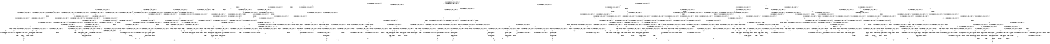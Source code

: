 digraph BCG {
size = "7, 10.5";
center = TRUE;
node [shape = circle];
0 [peripheries = 2];
0 -> 1 [label = "EX !0 !ATOMIC_EXCH_BRANCH (1, +1, TRUE, +0, 2, TRUE) !{0, 1, 2}"];
0 -> 2 [label = "EX !2 !ATOMIC_EXCH_BRANCH (1, +0, TRUE, +0, 1, TRUE) !{0, 1, 2}"];
0 -> 3 [label = "EX !1 !ATOMIC_EXCH_BRANCH (1, +1, TRUE, +0, 3, TRUE) !{0, 1, 2}"];
0 -> 4 [label = "EX !0 !ATOMIC_EXCH_BRANCH (1, +1, TRUE, +0, 2, TRUE) !{0, 1, 2}"];
1 -> 5 [label = "EX !2 !ATOMIC_EXCH_BRANCH (1, +0, TRUE, +0, 1, FALSE) !{0, 1, 2}"];
1 -> 6 [label = "EX !1 !ATOMIC_EXCH_BRANCH (1, +1, TRUE, +0, 3, FALSE) !{0, 1, 2}"];
1 -> 7 [label = "TERMINATE !0"];
2 -> 2 [label = "EX !2 !ATOMIC_EXCH_BRANCH (1, +0, TRUE, +0, 1, TRUE) !{0, 1, 2}"];
2 -> 8 [label = "EX !0 !ATOMIC_EXCH_BRANCH (1, +1, TRUE, +0, 2, TRUE) !{0, 1, 2}"];
2 -> 9 [label = "EX !1 !ATOMIC_EXCH_BRANCH (1, +1, TRUE, +0, 3, TRUE) !{0, 1, 2}"];
2 -> 10 [label = "EX !0 !ATOMIC_EXCH_BRANCH (1, +1, TRUE, +0, 2, TRUE) !{0, 1, 2}"];
3 -> 11 [label = "EX !0 !ATOMIC_EXCH_BRANCH (1, +1, TRUE, +0, 2, FALSE) !{0, 1, 2}"];
3 -> 12 [label = "EX !2 !ATOMIC_EXCH_BRANCH (1, +0, TRUE, +0, 1, FALSE) !{0, 1, 2}"];
3 -> 13 [label = "TERMINATE !1"];
3 -> 14 [label = "EX !0 !ATOMIC_EXCH_BRANCH (1, +1, TRUE, +0, 2, FALSE) !{0, 1, 2}"];
4 -> 15 [label = "EX !1 !ATOMIC_EXCH_BRANCH (1, +1, TRUE, +0, 3, FALSE) !{0, 1, 2}"];
4 -> 16 [label = "EX !2 !ATOMIC_EXCH_BRANCH (1, +0, TRUE, +0, 1, FALSE) !{0, 1, 2}"];
4 -> 17 [label = "EX !1 !ATOMIC_EXCH_BRANCH (1, +1, TRUE, +0, 3, FALSE) !{0, 1, 2}"];
4 -> 18 [label = "TERMINATE !0"];
5 -> 19 [label = "EX !1 !ATOMIC_EXCH_BRANCH (1, +1, TRUE, +0, 3, TRUE) !{0, 1, 2}"];
5 -> 20 [label = "TERMINATE !0"];
5 -> 21 [label = "TERMINATE !2"];
6 -> 22 [label = "EX !1 !ATOMIC_EXCH_BRANCH (1, +0, TRUE, +1, 1, TRUE) !{0, 1, 2}"];
6 -> 23 [label = "EX !2 !ATOMIC_EXCH_BRANCH (1, +0, TRUE, +0, 1, FALSE) !{0, 1, 2}"];
6 -> 24 [label = "TERMINATE !0"];
7 -> 25 [label = "EX !2 !ATOMIC_EXCH_BRANCH (1, +0, TRUE, +0, 1, FALSE) !{1, 2}"];
7 -> 26 [label = "EX !1 !ATOMIC_EXCH_BRANCH (1, +1, TRUE, +0, 3, FALSE) !{1, 2}"];
7 -> 27 [label = "EX !1 !ATOMIC_EXCH_BRANCH (1, +1, TRUE, +0, 3, FALSE) !{1, 2}"];
8 -> 5 [label = "EX !2 !ATOMIC_EXCH_BRANCH (1, +0, TRUE, +0, 1, FALSE) !{0, 1, 2}"];
8 -> 28 [label = "EX !1 !ATOMIC_EXCH_BRANCH (1, +1, TRUE, +0, 3, FALSE) !{0, 1, 2}"];
8 -> 29 [label = "TERMINATE !0"];
9 -> 12 [label = "EX !2 !ATOMIC_EXCH_BRANCH (1, +0, TRUE, +0, 1, FALSE) !{0, 1, 2}"];
9 -> 30 [label = "EX !0 !ATOMIC_EXCH_BRANCH (1, +1, TRUE, +0, 2, FALSE) !{0, 1, 2}"];
9 -> 31 [label = "TERMINATE !1"];
9 -> 32 [label = "EX !0 !ATOMIC_EXCH_BRANCH (1, +1, TRUE, +0, 2, FALSE) !{0, 1, 2}"];
10 -> 33 [label = "EX !1 !ATOMIC_EXCH_BRANCH (1, +1, TRUE, +0, 3, FALSE) !{0, 1, 2}"];
10 -> 16 [label = "EX !2 !ATOMIC_EXCH_BRANCH (1, +0, TRUE, +0, 1, FALSE) !{0, 1, 2}"];
10 -> 34 [label = "EX !1 !ATOMIC_EXCH_BRANCH (1, +1, TRUE, +0, 3, FALSE) !{0, 1, 2}"];
10 -> 35 [label = "TERMINATE !0"];
11 -> 36 [label = "EX !2 !ATOMIC_EXCH_BRANCH (1, +0, TRUE, +0, 1, FALSE) !{0, 1, 2}"];
11 -> 37 [label = "TERMINATE !0"];
11 -> 38 [label = "TERMINATE !1"];
12 -> 19 [label = "EX !0 !ATOMIC_EXCH_BRANCH (1, +1, TRUE, +0, 2, TRUE) !{0, 1, 2}"];
12 -> 39 [label = "TERMINATE !2"];
12 -> 40 [label = "TERMINATE !1"];
12 -> 41 [label = "EX !0 !ATOMIC_EXCH_BRANCH (1, +1, TRUE, +0, 2, TRUE) !{0, 1, 2}"];
13 -> 42 [label = "EX !0 !ATOMIC_EXCH_BRANCH (1, +1, TRUE, +0, 2, FALSE) !{0, 2}"];
13 -> 43 [label = "EX !2 !ATOMIC_EXCH_BRANCH (1, +0, TRUE, +0, 1, FALSE) !{0, 2}"];
13 -> 44 [label = "EX !0 !ATOMIC_EXCH_BRANCH (1, +1, TRUE, +0, 2, FALSE) !{0, 2}"];
14 -> 45 [label = "EX !2 !ATOMIC_EXCH_BRANCH (1, +0, TRUE, +0, 1, FALSE) !{0, 1, 2}"];
14 -> 46 [label = "TERMINATE !0"];
14 -> 47 [label = "TERMINATE !1"];
15 -> 48 [label = "EX !2 !ATOMIC_EXCH_BRANCH (1, +0, TRUE, +0, 1, FALSE) !{0, 1, 2}"];
15 -> 49 [label = "EX !1 !ATOMIC_EXCH_BRANCH (1, +0, TRUE, +1, 1, TRUE) !{0, 1, 2}"];
15 -> 50 [label = "EX !2 !ATOMIC_EXCH_BRANCH (1, +0, TRUE, +0, 1, FALSE) !{0, 1, 2}"];
15 -> 51 [label = "TERMINATE !0"];
16 -> 52 [label = "EX !1 !ATOMIC_EXCH_BRANCH (1, +1, TRUE, +0, 3, TRUE) !{0, 1, 2}"];
16 -> 41 [label = "EX !1 !ATOMIC_EXCH_BRANCH (1, +1, TRUE, +0, 3, TRUE) !{0, 1, 2}"];
16 -> 53 [label = "TERMINATE !0"];
16 -> 54 [label = "TERMINATE !2"];
17 -> 49 [label = "EX !1 !ATOMIC_EXCH_BRANCH (1, +0, TRUE, +1, 1, TRUE) !{0, 1, 2}"];
17 -> 55 [label = "EX !1 !ATOMIC_EXCH_BRANCH (1, +0, TRUE, +1, 1, TRUE) !{0, 1, 2}"];
17 -> 56 [label = "EX !2 !ATOMIC_EXCH_BRANCH (1, +0, TRUE, +0, 1, FALSE) !{0, 1, 2}"];
17 -> 57 [label = "TERMINATE !0"];
18 -> 58 [label = "EX !2 !ATOMIC_EXCH_BRANCH (1, +0, TRUE, +0, 1, FALSE) !{1, 2}"];
18 -> 59 [label = "EX !1 !ATOMIC_EXCH_BRANCH (1, +1, TRUE, +0, 3, FALSE) !{1, 2}"];
19 -> 60 [label = "TERMINATE !0"];
19 -> 61 [label = "TERMINATE !2"];
19 -> 62 [label = "TERMINATE !1"];
20 -> 63 [label = "EX !1 !ATOMIC_EXCH_BRANCH (1, +1, TRUE, +0, 3, TRUE) !{1, 2}"];
20 -> 64 [label = "TERMINATE !2"];
20 -> 65 [label = "EX !1 !ATOMIC_EXCH_BRANCH (1, +1, TRUE, +0, 3, TRUE) !{1, 2}"];
21 -> 66 [label = "EX !1 !ATOMIC_EXCH_BRANCH (1, +1, TRUE, +0, 3, TRUE) !{0, 1}"];
21 -> 64 [label = "TERMINATE !0"];
22 -> 67 [label = "EX !1 !ATOMIC_EXCH_BRANCH (1, +1, TRUE, +0, 3, TRUE) !{0, 1, 2}"];
22 -> 68 [label = "EX !2 !ATOMIC_EXCH_BRANCH (1, +0, TRUE, +0, 1, TRUE) !{0, 1, 2}"];
22 -> 69 [label = "TERMINATE !0"];
23 -> 70 [label = "EX !1 !ATOMIC_EXCH_BRANCH (1, +0, TRUE, +1, 1, FALSE) !{0, 1, 2}"];
23 -> 71 [label = "TERMINATE !0"];
23 -> 72 [label = "TERMINATE !2"];
24 -> 73 [label = "EX !1 !ATOMIC_EXCH_BRANCH (1, +0, TRUE, +1, 1, TRUE) !{1, 2}"];
24 -> 74 [label = "EX !2 !ATOMIC_EXCH_BRANCH (1, +0, TRUE, +0, 1, FALSE) !{1, 2}"];
24 -> 75 [label = "EX !1 !ATOMIC_EXCH_BRANCH (1, +0, TRUE, +1, 1, TRUE) !{1, 2}"];
25 -> 63 [label = "EX !1 !ATOMIC_EXCH_BRANCH (1, +1, TRUE, +0, 3, TRUE) !{1, 2}"];
25 -> 64 [label = "TERMINATE !2"];
25 -> 65 [label = "EX !1 !ATOMIC_EXCH_BRANCH (1, +1, TRUE, +0, 3, TRUE) !{1, 2}"];
26 -> 73 [label = "EX !1 !ATOMIC_EXCH_BRANCH (1, +0, TRUE, +1, 1, TRUE) !{1, 2}"];
26 -> 74 [label = "EX !2 !ATOMIC_EXCH_BRANCH (1, +0, TRUE, +0, 1, FALSE) !{1, 2}"];
26 -> 75 [label = "EX !1 !ATOMIC_EXCH_BRANCH (1, +0, TRUE, +1, 1, TRUE) !{1, 2}"];
27 -> 76 [label = "EX !2 !ATOMIC_EXCH_BRANCH (1, +0, TRUE, +0, 1, FALSE) !{1, 2}"];
27 -> 75 [label = "EX !1 !ATOMIC_EXCH_BRANCH (1, +0, TRUE, +1, 1, TRUE) !{1, 2}"];
27 -> 77 [label = "EX !2 !ATOMIC_EXCH_BRANCH (1, +0, TRUE, +0, 1, FALSE) !{1, 2}"];
28 -> 78 [label = "EX !1 !ATOMIC_EXCH_BRANCH (1, +0, TRUE, +1, 1, TRUE) !{0, 1, 2}"];
28 -> 23 [label = "EX !2 !ATOMIC_EXCH_BRANCH (1, +0, TRUE, +0, 1, FALSE) !{0, 1, 2}"];
28 -> 79 [label = "TERMINATE !0"];
29 -> 25 [label = "EX !2 !ATOMIC_EXCH_BRANCH (1, +0, TRUE, +0, 1, FALSE) !{1, 2}"];
29 -> 80 [label = "EX !1 !ATOMIC_EXCH_BRANCH (1, +1, TRUE, +0, 3, FALSE) !{1, 2}"];
29 -> 81 [label = "EX !1 !ATOMIC_EXCH_BRANCH (1, +1, TRUE, +0, 3, FALSE) !{1, 2}"];
30 -> 36 [label = "EX !2 !ATOMIC_EXCH_BRANCH (1, +0, TRUE, +0, 1, FALSE) !{0, 1, 2}"];
30 -> 82 [label = "TERMINATE !0"];
30 -> 83 [label = "TERMINATE !1"];
31 -> 43 [label = "EX !2 !ATOMIC_EXCH_BRANCH (1, +0, TRUE, +0, 1, FALSE) !{0, 2}"];
31 -> 84 [label = "EX !0 !ATOMIC_EXCH_BRANCH (1, +1, TRUE, +0, 2, FALSE) !{0, 2}"];
31 -> 85 [label = "EX !0 !ATOMIC_EXCH_BRANCH (1, +1, TRUE, +0, 2, FALSE) !{0, 2}"];
32 -> 45 [label = "EX !2 !ATOMIC_EXCH_BRANCH (1, +0, TRUE, +0, 1, FALSE) !{0, 1, 2}"];
32 -> 86 [label = "TERMINATE !0"];
32 -> 87 [label = "TERMINATE !1"];
33 -> 48 [label = "EX !2 !ATOMIC_EXCH_BRANCH (1, +0, TRUE, +0, 1, FALSE) !{0, 1, 2}"];
33 -> 88 [label = "EX !1 !ATOMIC_EXCH_BRANCH (1, +0, TRUE, +1, 1, TRUE) !{0, 1, 2}"];
33 -> 50 [label = "EX !2 !ATOMIC_EXCH_BRANCH (1, +0, TRUE, +0, 1, FALSE) !{0, 1, 2}"];
33 -> 89 [label = "TERMINATE !0"];
34 -> 88 [label = "EX !1 !ATOMIC_EXCH_BRANCH (1, +0, TRUE, +1, 1, TRUE) !{0, 1, 2}"];
34 -> 90 [label = "EX !1 !ATOMIC_EXCH_BRANCH (1, +0, TRUE, +1, 1, TRUE) !{0, 1, 2}"];
34 -> 56 [label = "EX !2 !ATOMIC_EXCH_BRANCH (1, +0, TRUE, +0, 1, FALSE) !{0, 1, 2}"];
34 -> 91 [label = "TERMINATE !0"];
35 -> 58 [label = "EX !2 !ATOMIC_EXCH_BRANCH (1, +0, TRUE, +0, 1, FALSE) !{1, 2}"];
35 -> 92 [label = "EX !1 !ATOMIC_EXCH_BRANCH (1, +1, TRUE, +0, 3, FALSE) !{1, 2}"];
36 -> 93 [label = "TERMINATE !0"];
36 -> 94 [label = "TERMINATE !2"];
36 -> 95 [label = "TERMINATE !1"];
37 -> 96 [label = "EX !2 !ATOMIC_EXCH_BRANCH (1, +0, TRUE, +0, 1, FALSE) !{1, 2}"];
37 -> 97 [label = "TERMINATE !1"];
38 -> 98 [label = "EX !2 !ATOMIC_EXCH_BRANCH (1, +0, TRUE, +0, 1, FALSE) !{0, 2}"];
38 -> 97 [label = "TERMINATE !0"];
39 -> 66 [label = "EX !0 !ATOMIC_EXCH_BRANCH (1, +1, TRUE, +0, 2, TRUE) !{0, 1}"];
39 -> 99 [label = "TERMINATE !1"];
39 -> 100 [label = "EX !0 !ATOMIC_EXCH_BRANCH (1, +1, TRUE, +0, 2, TRUE) !{0, 1}"];
40 -> 101 [label = "EX !0 !ATOMIC_EXCH_BRANCH (1, +1, TRUE, +0, 2, TRUE) !{0, 2}"];
40 -> 99 [label = "TERMINATE !2"];
40 -> 102 [label = "EX !0 !ATOMIC_EXCH_BRANCH (1, +1, TRUE, +0, 2, TRUE) !{0, 2}"];
41 -> 103 [label = "TERMINATE !0"];
41 -> 104 [label = "TERMINATE !2"];
41 -> 105 [label = "TERMINATE !1"];
42 -> 98 [label = "EX !2 !ATOMIC_EXCH_BRANCH (1, +0, TRUE, +0, 1, FALSE) !{0, 2}"];
42 -> 97 [label = "TERMINATE !0"];
43 -> 101 [label = "EX !0 !ATOMIC_EXCH_BRANCH (1, +1, TRUE, +0, 2, TRUE) !{0, 2}"];
43 -> 99 [label = "TERMINATE !2"];
43 -> 102 [label = "EX !0 !ATOMIC_EXCH_BRANCH (1, +1, TRUE, +0, 2, TRUE) !{0, 2}"];
44 -> 106 [label = "EX !2 !ATOMIC_EXCH_BRANCH (1, +0, TRUE, +0, 1, FALSE) !{0, 2}"];
44 -> 107 [label = "EX !2 !ATOMIC_EXCH_BRANCH (1, +0, TRUE, +0, 1, FALSE) !{0, 2}"];
44 -> 108 [label = "TERMINATE !0"];
45 -> 109 [label = "TERMINATE !0"];
45 -> 110 [label = "TERMINATE !2"];
45 -> 111 [label = "TERMINATE !1"];
46 -> 112 [label = "EX !2 !ATOMIC_EXCH_BRANCH (1, +0, TRUE, +0, 1, FALSE) !{1, 2}"];
46 -> 113 [label = "TERMINATE !1"];
47 -> 114 [label = "EX !2 !ATOMIC_EXCH_BRANCH (1, +0, TRUE, +0, 1, FALSE) !{0, 2}"];
47 -> 113 [label = "TERMINATE !0"];
48 -> 115 [label = "EX !1 !ATOMIC_EXCH_BRANCH (1, +0, TRUE, +1, 1, FALSE) !{0, 1, 2}"];
48 -> 116 [label = "TERMINATE !0"];
48 -> 117 [label = "TERMINATE !2"];
49 -> 118 [label = "EX !2 !ATOMIC_EXCH_BRANCH (1, +0, TRUE, +0, 1, TRUE) !{0, 1, 2}"];
49 -> 119 [label = "EX !1 !ATOMIC_EXCH_BRANCH (1, +1, TRUE, +0, 3, TRUE) !{0, 1, 2}"];
49 -> 120 [label = "EX !2 !ATOMIC_EXCH_BRANCH (1, +0, TRUE, +0, 1, TRUE) !{0, 1, 2}"];
49 -> 121 [label = "TERMINATE !0"];
50 -> 122 [label = "EX !1 !ATOMIC_EXCH_BRANCH (1, +0, TRUE, +1, 1, FALSE) !{0, 1, 2}"];
50 -> 123 [label = "TERMINATE !0"];
50 -> 124 [label = "TERMINATE !2"];
51 -> 125 [label = "EX !1 !ATOMIC_EXCH_BRANCH (1, +0, TRUE, +1, 1, TRUE) !{1, 2}"];
51 -> 126 [label = "EX !2 !ATOMIC_EXCH_BRANCH (1, +0, TRUE, +0, 1, FALSE) !{1, 2}"];
52 -> 127 [label = "TERMINATE !0"];
52 -> 128 [label = "TERMINATE !2"];
52 -> 129 [label = "TERMINATE !1"];
53 -> 130 [label = "EX !1 !ATOMIC_EXCH_BRANCH (1, +1, TRUE, +0, 3, TRUE) !{1, 2}"];
53 -> 131 [label = "TERMINATE !2"];
54 -> 132 [label = "EX !1 !ATOMIC_EXCH_BRANCH (1, +1, TRUE, +0, 3, TRUE) !{0, 1}"];
54 -> 131 [label = "TERMINATE !0"];
55 -> 119 [label = "EX !1 !ATOMIC_EXCH_BRANCH (1, +1, TRUE, +0, 3, TRUE) !{0, 1, 2}"];
55 -> 133 [label = "EX !1 !ATOMIC_EXCH_BRANCH (1, +1, TRUE, +0, 3, TRUE) !{0, 1, 2}"];
55 -> 134 [label = "EX !2 !ATOMIC_EXCH_BRANCH (1, +0, TRUE, +0, 1, TRUE) !{0, 1, 2}"];
55 -> 135 [label = "TERMINATE !0"];
56 -> 122 [label = "EX !1 !ATOMIC_EXCH_BRANCH (1, +0, TRUE, +1, 1, FALSE) !{0, 1, 2}"];
56 -> 136 [label = "EX !1 !ATOMIC_EXCH_BRANCH (1, +0, TRUE, +1, 1, FALSE) !{0, 1, 2}"];
56 -> 137 [label = "TERMINATE !0"];
56 -> 138 [label = "TERMINATE !2"];
57 -> 139 [label = "EX !1 !ATOMIC_EXCH_BRANCH (1, +0, TRUE, +1, 1, TRUE) !{1, 2}"];
57 -> 140 [label = "EX !2 !ATOMIC_EXCH_BRANCH (1, +0, TRUE, +0, 1, FALSE) !{1, 2}"];
58 -> 130 [label = "EX !1 !ATOMIC_EXCH_BRANCH (1, +1, TRUE, +0, 3, TRUE) !{1, 2}"];
58 -> 131 [label = "TERMINATE !2"];
59 -> 139 [label = "EX !1 !ATOMIC_EXCH_BRANCH (1, +0, TRUE, +1, 1, TRUE) !{1, 2}"];
59 -> 140 [label = "EX !2 !ATOMIC_EXCH_BRANCH (1, +0, TRUE, +0, 1, FALSE) !{1, 2}"];
60 -> 141 [label = "TERMINATE !2"];
60 -> 142 [label = "TERMINATE !1"];
61 -> 141 [label = "TERMINATE !0"];
61 -> 143 [label = "TERMINATE !1"];
62 -> 142 [label = "TERMINATE !0"];
62 -> 143 [label = "TERMINATE !2"];
63 -> 141 [label = "TERMINATE !2"];
63 -> 142 [label = "TERMINATE !1"];
64 -> 144 [label = "EX !1 !ATOMIC_EXCH_BRANCH (1, +1, TRUE, +0, 3, TRUE) !{1}"];
64 -> 145 [label = "EX !1 !ATOMIC_EXCH_BRANCH (1, +1, TRUE, +0, 3, TRUE) !{1}"];
65 -> 146 [label = "TERMINATE !2"];
65 -> 147 [label = "TERMINATE !1"];
66 -> 141 [label = "TERMINATE !0"];
66 -> 143 [label = "TERMINATE !1"];
67 -> 36 [label = "EX !2 !ATOMIC_EXCH_BRANCH (1, +0, TRUE, +0, 1, FALSE) !{0, 1, 2}"];
67 -> 37 [label = "TERMINATE !0"];
67 -> 38 [label = "TERMINATE !1"];
68 -> 148 [label = "EX !1 !ATOMIC_EXCH_BRANCH (1, +1, TRUE, +0, 3, TRUE) !{0, 1, 2}"];
68 -> 68 [label = "EX !2 !ATOMIC_EXCH_BRANCH (1, +0, TRUE, +0, 1, TRUE) !{0, 1, 2}"];
68 -> 149 [label = "TERMINATE !0"];
69 -> 150 [label = "EX !1 !ATOMIC_EXCH_BRANCH (1, +1, TRUE, +0, 3, TRUE) !{1, 2}"];
69 -> 151 [label = "EX !2 !ATOMIC_EXCH_BRANCH (1, +0, TRUE, +0, 1, TRUE) !{1, 2}"];
69 -> 152 [label = "EX !1 !ATOMIC_EXCH_BRANCH (1, +1, TRUE, +0, 3, TRUE) !{1, 2}"];
70 -> 93 [label = "TERMINATE !0"];
70 -> 94 [label = "TERMINATE !2"];
70 -> 95 [label = "TERMINATE !1"];
71 -> 153 [label = "EX !1 !ATOMIC_EXCH_BRANCH (1, +0, TRUE, +1, 1, FALSE) !{1, 2}"];
71 -> 154 [label = "TERMINATE !2"];
71 -> 155 [label = "EX !1 !ATOMIC_EXCH_BRANCH (1, +0, TRUE, +1, 1, FALSE) !{1, 2}"];
72 -> 156 [label = "EX !1 !ATOMIC_EXCH_BRANCH (1, +0, TRUE, +1, 1, FALSE) !{0, 1}"];
72 -> 154 [label = "TERMINATE !0"];
73 -> 150 [label = "EX !1 !ATOMIC_EXCH_BRANCH (1, +1, TRUE, +0, 3, TRUE) !{1, 2}"];
73 -> 151 [label = "EX !2 !ATOMIC_EXCH_BRANCH (1, +0, TRUE, +0, 1, TRUE) !{1, 2}"];
73 -> 152 [label = "EX !1 !ATOMIC_EXCH_BRANCH (1, +1, TRUE, +0, 3, TRUE) !{1, 2}"];
74 -> 153 [label = "EX !1 !ATOMIC_EXCH_BRANCH (1, +0, TRUE, +1, 1, FALSE) !{1, 2}"];
74 -> 154 [label = "TERMINATE !2"];
74 -> 155 [label = "EX !1 !ATOMIC_EXCH_BRANCH (1, +0, TRUE, +1, 1, FALSE) !{1, 2}"];
75 -> 157 [label = "EX !2 !ATOMIC_EXCH_BRANCH (1, +0, TRUE, +0, 1, TRUE) !{1, 2}"];
75 -> 152 [label = "EX !1 !ATOMIC_EXCH_BRANCH (1, +1, TRUE, +0, 3, TRUE) !{1, 2}"];
75 -> 158 [label = "EX !2 !ATOMIC_EXCH_BRANCH (1, +0, TRUE, +0, 1, TRUE) !{1, 2}"];
76 -> 159 [label = "EX !1 !ATOMIC_EXCH_BRANCH (1, +0, TRUE, +1, 1, FALSE) !{1, 2}"];
76 -> 160 [label = "TERMINATE !2"];
76 -> 155 [label = "EX !1 !ATOMIC_EXCH_BRANCH (1, +0, TRUE, +1, 1, FALSE) !{1, 2}"];
77 -> 155 [label = "EX !1 !ATOMIC_EXCH_BRANCH (1, +0, TRUE, +1, 1, FALSE) !{1, 2}"];
77 -> 161 [label = "TERMINATE !2"];
78 -> 148 [label = "EX !1 !ATOMIC_EXCH_BRANCH (1, +1, TRUE, +0, 3, TRUE) !{0, 1, 2}"];
78 -> 68 [label = "EX !2 !ATOMIC_EXCH_BRANCH (1, +0, TRUE, +0, 1, TRUE) !{0, 1, 2}"];
78 -> 149 [label = "TERMINATE !0"];
79 -> 162 [label = "EX !1 !ATOMIC_EXCH_BRANCH (1, +0, TRUE, +1, 1, TRUE) !{1, 2}"];
79 -> 74 [label = "EX !2 !ATOMIC_EXCH_BRANCH (1, +0, TRUE, +0, 1, FALSE) !{1, 2}"];
79 -> 163 [label = "EX !1 !ATOMIC_EXCH_BRANCH (1, +0, TRUE, +1, 1, TRUE) !{1, 2}"];
80 -> 162 [label = "EX !1 !ATOMIC_EXCH_BRANCH (1, +0, TRUE, +1, 1, TRUE) !{1, 2}"];
80 -> 74 [label = "EX !2 !ATOMIC_EXCH_BRANCH (1, +0, TRUE, +0, 1, FALSE) !{1, 2}"];
80 -> 163 [label = "EX !1 !ATOMIC_EXCH_BRANCH (1, +0, TRUE, +1, 1, TRUE) !{1, 2}"];
81 -> 76 [label = "EX !2 !ATOMIC_EXCH_BRANCH (1, +0, TRUE, +0, 1, FALSE) !{1, 2}"];
81 -> 163 [label = "EX !1 !ATOMIC_EXCH_BRANCH (1, +0, TRUE, +1, 1, TRUE) !{1, 2}"];
81 -> 77 [label = "EX !2 !ATOMIC_EXCH_BRANCH (1, +0, TRUE, +0, 1, FALSE) !{1, 2}"];
82 -> 96 [label = "EX !2 !ATOMIC_EXCH_BRANCH (1, +0, TRUE, +0, 1, FALSE) !{1, 2}"];
82 -> 164 [label = "TERMINATE !1"];
83 -> 98 [label = "EX !2 !ATOMIC_EXCH_BRANCH (1, +0, TRUE, +0, 1, FALSE) !{0, 2}"];
83 -> 164 [label = "TERMINATE !0"];
84 -> 98 [label = "EX !2 !ATOMIC_EXCH_BRANCH (1, +0, TRUE, +0, 1, FALSE) !{0, 2}"];
84 -> 164 [label = "TERMINATE !0"];
85 -> 106 [label = "EX !2 !ATOMIC_EXCH_BRANCH (1, +0, TRUE, +0, 1, FALSE) !{0, 2}"];
85 -> 107 [label = "EX !2 !ATOMIC_EXCH_BRANCH (1, +0, TRUE, +0, 1, FALSE) !{0, 2}"];
85 -> 165 [label = "TERMINATE !0"];
86 -> 112 [label = "EX !2 !ATOMIC_EXCH_BRANCH (1, +0, TRUE, +0, 1, FALSE) !{1, 2}"];
86 -> 166 [label = "TERMINATE !1"];
87 -> 114 [label = "EX !2 !ATOMIC_EXCH_BRANCH (1, +0, TRUE, +0, 1, FALSE) !{0, 2}"];
87 -> 166 [label = "TERMINATE !0"];
88 -> 118 [label = "EX !2 !ATOMIC_EXCH_BRANCH (1, +0, TRUE, +0, 1, TRUE) !{0, 1, 2}"];
88 -> 167 [label = "EX !1 !ATOMIC_EXCH_BRANCH (1, +1, TRUE, +0, 3, TRUE) !{0, 1, 2}"];
88 -> 120 [label = "EX !2 !ATOMIC_EXCH_BRANCH (1, +0, TRUE, +0, 1, TRUE) !{0, 1, 2}"];
88 -> 168 [label = "TERMINATE !0"];
89 -> 169 [label = "EX !1 !ATOMIC_EXCH_BRANCH (1, +0, TRUE, +1, 1, TRUE) !{1, 2}"];
89 -> 126 [label = "EX !2 !ATOMIC_EXCH_BRANCH (1, +0, TRUE, +0, 1, FALSE) !{1, 2}"];
90 -> 167 [label = "EX !1 !ATOMIC_EXCH_BRANCH (1, +1, TRUE, +0, 3, TRUE) !{0, 1, 2}"];
90 -> 170 [label = "EX !1 !ATOMIC_EXCH_BRANCH (1, +1, TRUE, +0, 3, TRUE) !{0, 1, 2}"];
90 -> 134 [label = "EX !2 !ATOMIC_EXCH_BRANCH (1, +0, TRUE, +0, 1, TRUE) !{0, 1, 2}"];
90 -> 171 [label = "TERMINATE !0"];
91 -> 172 [label = "EX !1 !ATOMIC_EXCH_BRANCH (1, +0, TRUE, +1, 1, TRUE) !{1, 2}"];
91 -> 140 [label = "EX !2 !ATOMIC_EXCH_BRANCH (1, +0, TRUE, +0, 1, FALSE) !{1, 2}"];
92 -> 172 [label = "EX !1 !ATOMIC_EXCH_BRANCH (1, +0, TRUE, +1, 1, TRUE) !{1, 2}"];
92 -> 140 [label = "EX !2 !ATOMIC_EXCH_BRANCH (1, +0, TRUE, +0, 1, FALSE) !{1, 2}"];
93 -> 173 [label = "TERMINATE !2"];
93 -> 174 [label = "TERMINATE !1"];
94 -> 173 [label = "TERMINATE !0"];
94 -> 175 [label = "TERMINATE !1"];
95 -> 174 [label = "TERMINATE !0"];
95 -> 175 [label = "TERMINATE !2"];
96 -> 173 [label = "TERMINATE !2"];
96 -> 174 [label = "TERMINATE !1"];
97 -> 176 [label = "EX !2 !ATOMIC_EXCH_BRANCH (1, +0, TRUE, +0, 1, FALSE) !{2}"];
97 -> 177 [label = "EX !2 !ATOMIC_EXCH_BRANCH (1, +0, TRUE, +0, 1, FALSE) !{2}"];
98 -> 174 [label = "TERMINATE !0"];
98 -> 175 [label = "TERMINATE !2"];
99 -> 178 [label = "EX !0 !ATOMIC_EXCH_BRANCH (1, +1, TRUE, +0, 2, TRUE) !{0}"];
99 -> 179 [label = "EX !0 !ATOMIC_EXCH_BRANCH (1, +1, TRUE, +0, 2, TRUE) !{0}"];
100 -> 180 [label = "TERMINATE !0"];
100 -> 181 [label = "TERMINATE !1"];
101 -> 142 [label = "TERMINATE !0"];
101 -> 143 [label = "TERMINATE !2"];
102 -> 182 [label = "TERMINATE !0"];
102 -> 183 [label = "TERMINATE !2"];
103 -> 184 [label = "TERMINATE !2"];
103 -> 185 [label = "TERMINATE !1"];
104 -> 184 [label = "TERMINATE !0"];
104 -> 186 [label = "TERMINATE !1"];
105 -> 185 [label = "TERMINATE !0"];
105 -> 186 [label = "TERMINATE !2"];
106 -> 187 [label = "TERMINATE !0"];
106 -> 188 [label = "TERMINATE !2"];
107 -> 189 [label = "TERMINATE !0"];
107 -> 190 [label = "TERMINATE !2"];
108 -> 191 [label = "EX !2 !ATOMIC_EXCH_BRANCH (1, +0, TRUE, +0, 1, FALSE) !{2}"];
109 -> 192 [label = "TERMINATE !2"];
109 -> 193 [label = "TERMINATE !1"];
110 -> 192 [label = "TERMINATE !0"];
110 -> 194 [label = "TERMINATE !1"];
111 -> 193 [label = "TERMINATE !0"];
111 -> 194 [label = "TERMINATE !2"];
112 -> 192 [label = "TERMINATE !2"];
112 -> 193 [label = "TERMINATE !1"];
113 -> 195 [label = "EX !2 !ATOMIC_EXCH_BRANCH (1, +0, TRUE, +0, 1, FALSE) !{2}"];
114 -> 193 [label = "TERMINATE !0"];
114 -> 194 [label = "TERMINATE !2"];
115 -> 196 [label = "TERMINATE !0"];
115 -> 197 [label = "TERMINATE !2"];
115 -> 198 [label = "TERMINATE !1"];
116 -> 199 [label = "EX !1 !ATOMIC_EXCH_BRANCH (1, +0, TRUE, +1, 1, FALSE) !{1, 2}"];
116 -> 200 [label = "TERMINATE !2"];
117 -> 201 [label = "EX !1 !ATOMIC_EXCH_BRANCH (1, +0, TRUE, +1, 1, FALSE) !{0, 1}"];
117 -> 200 [label = "TERMINATE !0"];
118 -> 202 [label = "EX !1 !ATOMIC_EXCH_BRANCH (1, +1, TRUE, +0, 3, TRUE) !{0, 1, 2}"];
118 -> 118 [label = "EX !2 !ATOMIC_EXCH_BRANCH (1, +0, TRUE, +0, 1, TRUE) !{0, 1, 2}"];
118 -> 203 [label = "TERMINATE !0"];
119 -> 204 [label = "EX !2 !ATOMIC_EXCH_BRANCH (1, +0, TRUE, +0, 1, FALSE) !{0, 1, 2}"];
119 -> 205 [label = "EX !2 !ATOMIC_EXCH_BRANCH (1, +0, TRUE, +0, 1, FALSE) !{0, 1, 2}"];
119 -> 206 [label = "TERMINATE !0"];
119 -> 207 [label = "TERMINATE !1"];
120 -> 118 [label = "EX !2 !ATOMIC_EXCH_BRANCH (1, +0, TRUE, +0, 1, TRUE) !{0, 1, 2}"];
120 -> 167 [label = "EX !1 !ATOMIC_EXCH_BRANCH (1, +1, TRUE, +0, 3, TRUE) !{0, 1, 2}"];
120 -> 120 [label = "EX !2 !ATOMIC_EXCH_BRANCH (1, +0, TRUE, +0, 1, TRUE) !{0, 1, 2}"];
120 -> 168 [label = "TERMINATE !0"];
121 -> 208 [label = "EX !1 !ATOMIC_EXCH_BRANCH (1, +1, TRUE, +0, 3, TRUE) !{1, 2}"];
121 -> 209 [label = "EX !2 !ATOMIC_EXCH_BRANCH (1, +0, TRUE, +0, 1, TRUE) !{1, 2}"];
122 -> 210 [label = "TERMINATE !0"];
122 -> 211 [label = "TERMINATE !2"];
122 -> 212 [label = "TERMINATE !1"];
123 -> 213 [label = "EX !1 !ATOMIC_EXCH_BRANCH (1, +0, TRUE, +1, 1, FALSE) !{1, 2}"];
123 -> 214 [label = "TERMINATE !2"];
124 -> 215 [label = "EX !1 !ATOMIC_EXCH_BRANCH (1, +0, TRUE, +1, 1, FALSE) !{0, 1}"];
124 -> 214 [label = "TERMINATE !0"];
125 -> 208 [label = "EX !1 !ATOMIC_EXCH_BRANCH (1, +1, TRUE, +0, 3, TRUE) !{1, 2}"];
125 -> 209 [label = "EX !2 !ATOMIC_EXCH_BRANCH (1, +0, TRUE, +0, 1, TRUE) !{1, 2}"];
126 -> 213 [label = "EX !1 !ATOMIC_EXCH_BRANCH (1, +0, TRUE, +1, 1, FALSE) !{1, 2}"];
126 -> 214 [label = "TERMINATE !2"];
127 -> 216 [label = "TERMINATE !2"];
127 -> 217 [label = "TERMINATE !1"];
128 -> 216 [label = "TERMINATE !0"];
128 -> 218 [label = "TERMINATE !1"];
129 -> 217 [label = "TERMINATE !0"];
129 -> 218 [label = "TERMINATE !2"];
130 -> 184 [label = "TERMINATE !2"];
130 -> 185 [label = "TERMINATE !1"];
131 -> 219 [label = "EX !1 !ATOMIC_EXCH_BRANCH (1, +1, TRUE, +0, 3, TRUE) !{1}"];
132 -> 184 [label = "TERMINATE !0"];
132 -> 186 [label = "TERMINATE !1"];
133 -> 45 [label = "EX !2 !ATOMIC_EXCH_BRANCH (1, +0, TRUE, +0, 1, FALSE) !{0, 1, 2}"];
133 -> 46 [label = "TERMINATE !0"];
133 -> 47 [label = "TERMINATE !1"];
134 -> 167 [label = "EX !1 !ATOMIC_EXCH_BRANCH (1, +1, TRUE, +0, 3, TRUE) !{0, 1, 2}"];
134 -> 170 [label = "EX !1 !ATOMIC_EXCH_BRANCH (1, +1, TRUE, +0, 3, TRUE) !{0, 1, 2}"];
134 -> 134 [label = "EX !2 !ATOMIC_EXCH_BRANCH (1, +0, TRUE, +0, 1, TRUE) !{0, 1, 2}"];
134 -> 171 [label = "TERMINATE !0"];
135 -> 220 [label = "EX !1 !ATOMIC_EXCH_BRANCH (1, +1, TRUE, +0, 3, TRUE) !{1, 2}"];
135 -> 221 [label = "EX !2 !ATOMIC_EXCH_BRANCH (1, +0, TRUE, +0, 1, TRUE) !{1, 2}"];
136 -> 109 [label = "TERMINATE !0"];
136 -> 110 [label = "TERMINATE !2"];
136 -> 111 [label = "TERMINATE !1"];
137 -> 222 [label = "EX !1 !ATOMIC_EXCH_BRANCH (1, +0, TRUE, +1, 1, FALSE) !{1, 2}"];
137 -> 223 [label = "TERMINATE !2"];
138 -> 224 [label = "EX !1 !ATOMIC_EXCH_BRANCH (1, +0, TRUE, +1, 1, FALSE) !{0, 1}"];
138 -> 223 [label = "TERMINATE !0"];
139 -> 220 [label = "EX !1 !ATOMIC_EXCH_BRANCH (1, +1, TRUE, +0, 3, TRUE) !{1, 2}"];
139 -> 221 [label = "EX !2 !ATOMIC_EXCH_BRANCH (1, +0, TRUE, +0, 1, TRUE) !{1, 2}"];
140 -> 222 [label = "EX !1 !ATOMIC_EXCH_BRANCH (1, +0, TRUE, +1, 1, FALSE) !{1, 2}"];
140 -> 223 [label = "TERMINATE !2"];
141 -> 225 [label = "TERMINATE !1"];
142 -> 225 [label = "TERMINATE !2"];
143 -> 225 [label = "TERMINATE !0"];
144 -> 225 [label = "TERMINATE !1"];
145 -> 226 [label = "TERMINATE !1"];
146 -> 227 [label = "TERMINATE !1"];
147 -> 227 [label = "TERMINATE !2"];
148 -> 36 [label = "EX !2 !ATOMIC_EXCH_BRANCH (1, +0, TRUE, +0, 1, FALSE) !{0, 1, 2}"];
148 -> 82 [label = "TERMINATE !0"];
148 -> 83 [label = "TERMINATE !1"];
149 -> 228 [label = "EX !1 !ATOMIC_EXCH_BRANCH (1, +1, TRUE, +0, 3, TRUE) !{1, 2}"];
149 -> 151 [label = "EX !2 !ATOMIC_EXCH_BRANCH (1, +0, TRUE, +0, 1, TRUE) !{1, 2}"];
149 -> 229 [label = "EX !1 !ATOMIC_EXCH_BRANCH (1, +1, TRUE, +0, 3, TRUE) !{1, 2}"];
150 -> 96 [label = "EX !2 !ATOMIC_EXCH_BRANCH (1, +0, TRUE, +0, 1, FALSE) !{1, 2}"];
150 -> 97 [label = "TERMINATE !1"];
151 -> 228 [label = "EX !1 !ATOMIC_EXCH_BRANCH (1, +1, TRUE, +0, 3, TRUE) !{1, 2}"];
151 -> 151 [label = "EX !2 !ATOMIC_EXCH_BRANCH (1, +0, TRUE, +0, 1, TRUE) !{1, 2}"];
151 -> 229 [label = "EX !1 !ATOMIC_EXCH_BRANCH (1, +1, TRUE, +0, 3, TRUE) !{1, 2}"];
152 -> 230 [label = "EX !2 !ATOMIC_EXCH_BRANCH (1, +0, TRUE, +0, 1, FALSE) !{1, 2}"];
152 -> 231 [label = "EX !2 !ATOMIC_EXCH_BRANCH (1, +0, TRUE, +0, 1, FALSE) !{1, 2}"];
152 -> 232 [label = "TERMINATE !1"];
153 -> 173 [label = "TERMINATE !2"];
153 -> 174 [label = "TERMINATE !1"];
154 -> 233 [label = "EX !1 !ATOMIC_EXCH_BRANCH (1, +0, TRUE, +1, 1, FALSE) !{1}"];
154 -> 234 [label = "EX !1 !ATOMIC_EXCH_BRANCH (1, +0, TRUE, +1, 1, FALSE) !{1}"];
155 -> 235 [label = "TERMINATE !2"];
155 -> 236 [label = "TERMINATE !1"];
156 -> 173 [label = "TERMINATE !0"];
156 -> 175 [label = "TERMINATE !1"];
157 -> 237 [label = "EX !1 !ATOMIC_EXCH_BRANCH (1, +1, TRUE, +0, 3, TRUE) !{1, 2}"];
157 -> 157 [label = "EX !2 !ATOMIC_EXCH_BRANCH (1, +0, TRUE, +0, 1, TRUE) !{1, 2}"];
157 -> 229 [label = "EX !1 !ATOMIC_EXCH_BRANCH (1, +1, TRUE, +0, 3, TRUE) !{1, 2}"];
158 -> 157 [label = "EX !2 !ATOMIC_EXCH_BRANCH (1, +0, TRUE, +0, 1, TRUE) !{1, 2}"];
158 -> 229 [label = "EX !1 !ATOMIC_EXCH_BRANCH (1, +1, TRUE, +0, 3, TRUE) !{1, 2}"];
158 -> 158 [label = "EX !2 !ATOMIC_EXCH_BRANCH (1, +0, TRUE, +0, 1, TRUE) !{1, 2}"];
159 -> 238 [label = "TERMINATE !2"];
159 -> 239 [label = "TERMINATE !1"];
160 -> 240 [label = "EX !1 !ATOMIC_EXCH_BRANCH (1, +0, TRUE, +1, 1, FALSE) !{1}"];
161 -> 241 [label = "EX !1 !ATOMIC_EXCH_BRANCH (1, +0, TRUE, +1, 1, FALSE) !{1}"];
162 -> 228 [label = "EX !1 !ATOMIC_EXCH_BRANCH (1, +1, TRUE, +0, 3, TRUE) !{1, 2}"];
162 -> 151 [label = "EX !2 !ATOMIC_EXCH_BRANCH (1, +0, TRUE, +0, 1, TRUE) !{1, 2}"];
162 -> 229 [label = "EX !1 !ATOMIC_EXCH_BRANCH (1, +1, TRUE, +0, 3, TRUE) !{1, 2}"];
163 -> 157 [label = "EX !2 !ATOMIC_EXCH_BRANCH (1, +0, TRUE, +0, 1, TRUE) !{1, 2}"];
163 -> 229 [label = "EX !1 !ATOMIC_EXCH_BRANCH (1, +1, TRUE, +0, 3, TRUE) !{1, 2}"];
163 -> 158 [label = "EX !2 !ATOMIC_EXCH_BRANCH (1, +0, TRUE, +0, 1, TRUE) !{1, 2}"];
164 -> 176 [label = "EX !2 !ATOMIC_EXCH_BRANCH (1, +0, TRUE, +0, 1, FALSE) !{2}"];
164 -> 177 [label = "EX !2 !ATOMIC_EXCH_BRANCH (1, +0, TRUE, +0, 1, FALSE) !{2}"];
165 -> 191 [label = "EX !2 !ATOMIC_EXCH_BRANCH (1, +0, TRUE, +0, 1, FALSE) !{2}"];
166 -> 195 [label = "EX !2 !ATOMIC_EXCH_BRANCH (1, +0, TRUE, +0, 1, FALSE) !{2}"];
167 -> 204 [label = "EX !2 !ATOMIC_EXCH_BRANCH (1, +0, TRUE, +0, 1, FALSE) !{0, 1, 2}"];
167 -> 205 [label = "EX !2 !ATOMIC_EXCH_BRANCH (1, +0, TRUE, +0, 1, FALSE) !{0, 1, 2}"];
167 -> 242 [label = "TERMINATE !0"];
167 -> 243 [label = "TERMINATE !1"];
168 -> 244 [label = "EX !1 !ATOMIC_EXCH_BRANCH (1, +1, TRUE, +0, 3, TRUE) !{1, 2}"];
168 -> 209 [label = "EX !2 !ATOMIC_EXCH_BRANCH (1, +0, TRUE, +0, 1, TRUE) !{1, 2}"];
169 -> 244 [label = "EX !1 !ATOMIC_EXCH_BRANCH (1, +1, TRUE, +0, 3, TRUE) !{1, 2}"];
169 -> 209 [label = "EX !2 !ATOMIC_EXCH_BRANCH (1, +0, TRUE, +0, 1, TRUE) !{1, 2}"];
170 -> 45 [label = "EX !2 !ATOMIC_EXCH_BRANCH (1, +0, TRUE, +0, 1, FALSE) !{0, 1, 2}"];
170 -> 86 [label = "TERMINATE !0"];
170 -> 87 [label = "TERMINATE !1"];
171 -> 245 [label = "EX !1 !ATOMIC_EXCH_BRANCH (1, +1, TRUE, +0, 3, TRUE) !{1, 2}"];
171 -> 221 [label = "EX !2 !ATOMIC_EXCH_BRANCH (1, +0, TRUE, +0, 1, TRUE) !{1, 2}"];
172 -> 245 [label = "EX !1 !ATOMIC_EXCH_BRANCH (1, +1, TRUE, +0, 3, TRUE) !{1, 2}"];
172 -> 221 [label = "EX !2 !ATOMIC_EXCH_BRANCH (1, +0, TRUE, +0, 1, TRUE) !{1, 2}"];
173 -> 246 [label = "TERMINATE !1"];
174 -> 246 [label = "TERMINATE !2"];
175 -> 246 [label = "TERMINATE !0"];
176 -> 246 [label = "TERMINATE !2"];
177 -> 247 [label = "TERMINATE !2"];
178 -> 225 [label = "TERMINATE !0"];
179 -> 248 [label = "TERMINATE !0"];
180 -> 249 [label = "TERMINATE !1"];
181 -> 249 [label = "TERMINATE !0"];
182 -> 250 [label = "TERMINATE !2"];
183 -> 250 [label = "TERMINATE !0"];
184 -> 251 [label = "TERMINATE !1"];
185 -> 251 [label = "TERMINATE !2"];
186 -> 251 [label = "TERMINATE !0"];
187 -> 252 [label = "TERMINATE !2"];
188 -> 252 [label = "TERMINATE !0"];
189 -> 253 [label = "TERMINATE !2"];
190 -> 253 [label = "TERMINATE !0"];
191 -> 253 [label = "TERMINATE !2"];
192 -> 254 [label = "TERMINATE !1"];
193 -> 254 [label = "TERMINATE !2"];
194 -> 254 [label = "TERMINATE !0"];
195 -> 254 [label = "TERMINATE !2"];
196 -> 255 [label = "TERMINATE !2"];
196 -> 256 [label = "TERMINATE !1"];
197 -> 255 [label = "TERMINATE !0"];
197 -> 257 [label = "TERMINATE !1"];
198 -> 256 [label = "TERMINATE !0"];
198 -> 257 [label = "TERMINATE !2"];
199 -> 255 [label = "TERMINATE !2"];
199 -> 256 [label = "TERMINATE !1"];
200 -> 258 [label = "EX !1 !ATOMIC_EXCH_BRANCH (1, +0, TRUE, +1, 1, FALSE) !{1}"];
201 -> 255 [label = "TERMINATE !0"];
201 -> 257 [label = "TERMINATE !1"];
202 -> 204 [label = "EX !2 !ATOMIC_EXCH_BRANCH (1, +0, TRUE, +0, 1, FALSE) !{0, 1, 2}"];
202 -> 259 [label = "TERMINATE !0"];
202 -> 260 [label = "TERMINATE !1"];
203 -> 261 [label = "EX !1 !ATOMIC_EXCH_BRANCH (1, +1, TRUE, +0, 3, TRUE) !{1, 2}"];
203 -> 262 [label = "EX !2 !ATOMIC_EXCH_BRANCH (1, +0, TRUE, +0, 1, TRUE) !{1, 2}"];
204 -> 196 [label = "TERMINATE !0"];
204 -> 197 [label = "TERMINATE !2"];
204 -> 198 [label = "TERMINATE !1"];
205 -> 210 [label = "TERMINATE !0"];
205 -> 211 [label = "TERMINATE !2"];
205 -> 212 [label = "TERMINATE !1"];
206 -> 263 [label = "EX !2 !ATOMIC_EXCH_BRANCH (1, +0, TRUE, +0, 1, FALSE) !{1, 2}"];
206 -> 264 [label = "TERMINATE !1"];
207 -> 265 [label = "EX !2 !ATOMIC_EXCH_BRANCH (1, +0, TRUE, +0, 1, FALSE) !{0, 2}"];
207 -> 264 [label = "TERMINATE !0"];
208 -> 263 [label = "EX !2 !ATOMIC_EXCH_BRANCH (1, +0, TRUE, +0, 1, FALSE) !{1, 2}"];
208 -> 264 [label = "TERMINATE !1"];
209 -> 244 [label = "EX !1 !ATOMIC_EXCH_BRANCH (1, +1, TRUE, +0, 3, TRUE) !{1, 2}"];
209 -> 209 [label = "EX !2 !ATOMIC_EXCH_BRANCH (1, +0, TRUE, +0, 1, TRUE) !{1, 2}"];
210 -> 266 [label = "TERMINATE !2"];
210 -> 267 [label = "TERMINATE !1"];
211 -> 266 [label = "TERMINATE !0"];
211 -> 268 [label = "TERMINATE !1"];
212 -> 267 [label = "TERMINATE !0"];
212 -> 268 [label = "TERMINATE !2"];
213 -> 266 [label = "TERMINATE !2"];
213 -> 267 [label = "TERMINATE !1"];
214 -> 269 [label = "EX !1 !ATOMIC_EXCH_BRANCH (1, +0, TRUE, +1, 1, FALSE) !{1}"];
215 -> 266 [label = "TERMINATE !0"];
215 -> 268 [label = "TERMINATE !1"];
216 -> 270 [label = "TERMINATE !1"];
217 -> 270 [label = "TERMINATE !2"];
218 -> 270 [label = "TERMINATE !0"];
219 -> 251 [label = "TERMINATE !1"];
220 -> 112 [label = "EX !2 !ATOMIC_EXCH_BRANCH (1, +0, TRUE, +0, 1, FALSE) !{1, 2}"];
220 -> 113 [label = "TERMINATE !1"];
221 -> 245 [label = "EX !1 !ATOMIC_EXCH_BRANCH (1, +1, TRUE, +0, 3, TRUE) !{1, 2}"];
221 -> 221 [label = "EX !2 !ATOMIC_EXCH_BRANCH (1, +0, TRUE, +0, 1, TRUE) !{1, 2}"];
222 -> 192 [label = "TERMINATE !2"];
222 -> 193 [label = "TERMINATE !1"];
223 -> 271 [label = "EX !1 !ATOMIC_EXCH_BRANCH (1, +0, TRUE, +1, 1, FALSE) !{1}"];
224 -> 192 [label = "TERMINATE !0"];
224 -> 194 [label = "TERMINATE !1"];
225 -> 272 [label = "exit"];
226 -> 273 [label = "exit"];
227 -> 274 [label = "exit"];
228 -> 96 [label = "EX !2 !ATOMIC_EXCH_BRANCH (1, +0, TRUE, +0, 1, FALSE) !{1, 2}"];
228 -> 164 [label = "TERMINATE !1"];
229 -> 230 [label = "EX !2 !ATOMIC_EXCH_BRANCH (1, +0, TRUE, +0, 1, FALSE) !{1, 2}"];
229 -> 231 [label = "EX !2 !ATOMIC_EXCH_BRANCH (1, +0, TRUE, +0, 1, FALSE) !{1, 2}"];
229 -> 275 [label = "TERMINATE !1"];
230 -> 238 [label = "TERMINATE !2"];
230 -> 239 [label = "TERMINATE !1"];
231 -> 235 [label = "TERMINATE !2"];
231 -> 236 [label = "TERMINATE !1"];
232 -> 276 [label = "EX !2 !ATOMIC_EXCH_BRANCH (1, +0, TRUE, +0, 1, FALSE) !{2}"];
233 -> 246 [label = "TERMINATE !1"];
234 -> 277 [label = "TERMINATE !1"];
235 -> 278 [label = "TERMINATE !1"];
236 -> 278 [label = "TERMINATE !2"];
237 -> 230 [label = "EX !2 !ATOMIC_EXCH_BRANCH (1, +0, TRUE, +0, 1, FALSE) !{1, 2}"];
237 -> 279 [label = "TERMINATE !1"];
238 -> 280 [label = "TERMINATE !1"];
239 -> 280 [label = "TERMINATE !2"];
240 -> 280 [label = "TERMINATE !1"];
241 -> 278 [label = "TERMINATE !1"];
242 -> 263 [label = "EX !2 !ATOMIC_EXCH_BRANCH (1, +0, TRUE, +0, 1, FALSE) !{1, 2}"];
242 -> 281 [label = "TERMINATE !1"];
243 -> 265 [label = "EX !2 !ATOMIC_EXCH_BRANCH (1, +0, TRUE, +0, 1, FALSE) !{0, 2}"];
243 -> 281 [label = "TERMINATE !0"];
244 -> 263 [label = "EX !2 !ATOMIC_EXCH_BRANCH (1, +0, TRUE, +0, 1, FALSE) !{1, 2}"];
244 -> 281 [label = "TERMINATE !1"];
245 -> 112 [label = "EX !2 !ATOMIC_EXCH_BRANCH (1, +0, TRUE, +0, 1, FALSE) !{1, 2}"];
245 -> 166 [label = "TERMINATE !1"];
246 -> 272 [label = "exit"];
247 -> 282 [label = "exit"];
248 -> 283 [label = "exit"];
249 -> 284 [label = "exit"];
250 -> 285 [label = "exit"];
251 -> 286 [label = "exit"];
252 -> 287 [label = "exit"];
253 -> 285 [label = "exit"];
254 -> 286 [label = "exit"];
255 -> 288 [label = "TERMINATE !1"];
256 -> 288 [label = "TERMINATE !2"];
257 -> 288 [label = "TERMINATE !0"];
258 -> 288 [label = "TERMINATE !1"];
259 -> 289 [label = "EX !2 !ATOMIC_EXCH_BRANCH (1, +0, TRUE, +0, 1, FALSE) !{1, 2}"];
259 -> 290 [label = "TERMINATE !1"];
260 -> 291 [label = "EX !2 !ATOMIC_EXCH_BRANCH (1, +0, TRUE, +0, 1, FALSE) !{0, 2}"];
260 -> 290 [label = "TERMINATE !0"];
261 -> 289 [label = "EX !2 !ATOMIC_EXCH_BRANCH (1, +0, TRUE, +0, 1, FALSE) !{1, 2}"];
261 -> 290 [label = "TERMINATE !1"];
262 -> 261 [label = "EX !1 !ATOMIC_EXCH_BRANCH (1, +1, TRUE, +0, 3, TRUE) !{1, 2}"];
262 -> 262 [label = "EX !2 !ATOMIC_EXCH_BRANCH (1, +0, TRUE, +0, 1, TRUE) !{1, 2}"];
263 -> 266 [label = "TERMINATE !2"];
263 -> 267 [label = "TERMINATE !1"];
264 -> 292 [label = "EX !2 !ATOMIC_EXCH_BRANCH (1, +0, TRUE, +0, 1, FALSE) !{2}"];
265 -> 267 [label = "TERMINATE !0"];
265 -> 268 [label = "TERMINATE !2"];
266 -> 293 [label = "TERMINATE !1"];
267 -> 293 [label = "TERMINATE !2"];
268 -> 293 [label = "TERMINATE !0"];
269 -> 293 [label = "TERMINATE !1"];
270 -> 294 [label = "exit"];
271 -> 254 [label = "TERMINATE !1"];
275 -> 276 [label = "EX !2 !ATOMIC_EXCH_BRANCH (1, +0, TRUE, +0, 1, FALSE) !{2}"];
276 -> 278 [label = "TERMINATE !2"];
277 -> 273 [label = "exit"];
278 -> 274 [label = "exit"];
279 -> 295 [label = "EX !2 !ATOMIC_EXCH_BRANCH (1, +0, TRUE, +0, 1, FALSE) !{2}"];
280 -> 296 [label = "exit"];
281 -> 292 [label = "EX !2 !ATOMIC_EXCH_BRANCH (1, +0, TRUE, +0, 1, FALSE) !{2}"];
288 -> 297 [label = "exit"];
289 -> 255 [label = "TERMINATE !2"];
289 -> 256 [label = "TERMINATE !1"];
290 -> 298 [label = "EX !2 !ATOMIC_EXCH_BRANCH (1, +0, TRUE, +0, 1, FALSE) !{2}"];
291 -> 256 [label = "TERMINATE !0"];
291 -> 257 [label = "TERMINATE !2"];
292 -> 293 [label = "TERMINATE !2"];
293 -> 294 [label = "exit"];
295 -> 280 [label = "TERMINATE !2"];
298 -> 288 [label = "TERMINATE !2"];
}
